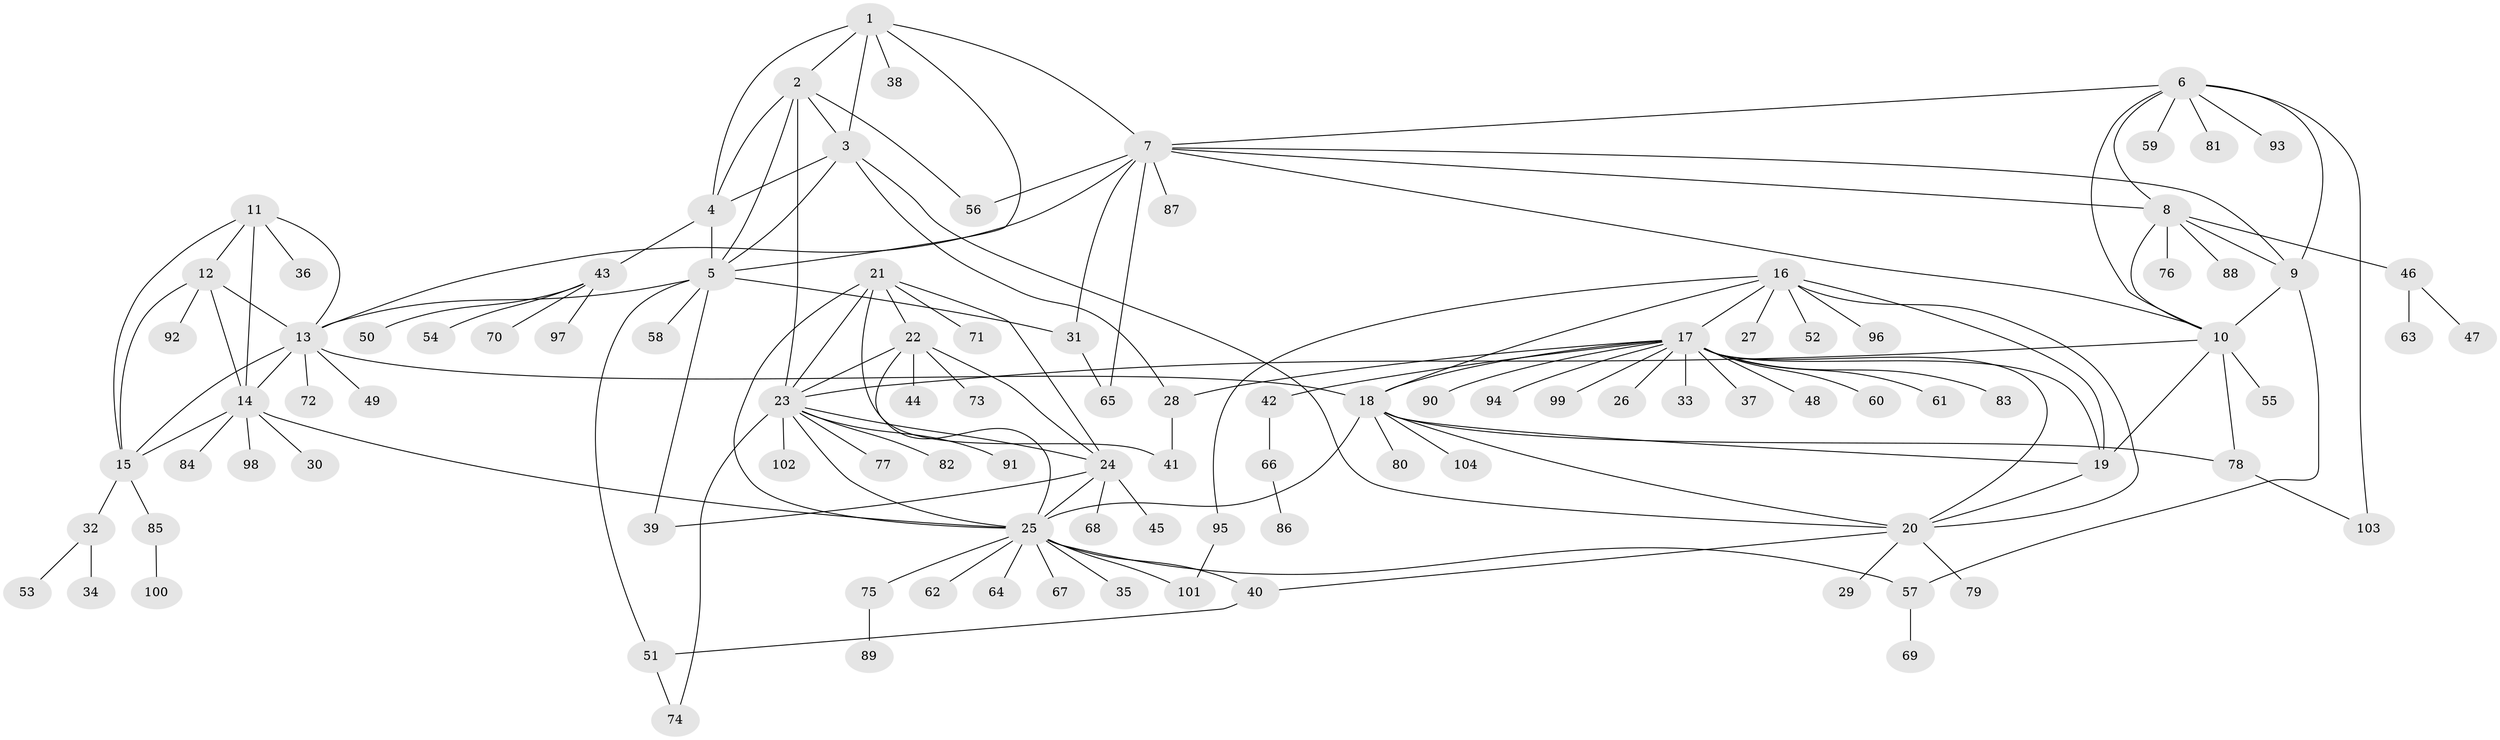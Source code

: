 // coarse degree distribution, {10: 0.025, 6: 0.0375, 8: 0.0125, 7: 0.0375, 3: 0.05, 9: 0.025, 11: 0.0125, 13: 0.025, 5: 0.0125, 1: 0.6375, 2: 0.1125, 4: 0.0125}
// Generated by graph-tools (version 1.1) at 2025/24/03/03/25 07:24:15]
// undirected, 104 vertices, 152 edges
graph export_dot {
graph [start="1"]
  node [color=gray90,style=filled];
  1;
  2;
  3;
  4;
  5;
  6;
  7;
  8;
  9;
  10;
  11;
  12;
  13;
  14;
  15;
  16;
  17;
  18;
  19;
  20;
  21;
  22;
  23;
  24;
  25;
  26;
  27;
  28;
  29;
  30;
  31;
  32;
  33;
  34;
  35;
  36;
  37;
  38;
  39;
  40;
  41;
  42;
  43;
  44;
  45;
  46;
  47;
  48;
  49;
  50;
  51;
  52;
  53;
  54;
  55;
  56;
  57;
  58;
  59;
  60;
  61;
  62;
  63;
  64;
  65;
  66;
  67;
  68;
  69;
  70;
  71;
  72;
  73;
  74;
  75;
  76;
  77;
  78;
  79;
  80;
  81;
  82;
  83;
  84;
  85;
  86;
  87;
  88;
  89;
  90;
  91;
  92;
  93;
  94;
  95;
  96;
  97;
  98;
  99;
  100;
  101;
  102;
  103;
  104;
  1 -- 2;
  1 -- 3;
  1 -- 4;
  1 -- 5;
  1 -- 7;
  1 -- 38;
  2 -- 3;
  2 -- 4;
  2 -- 5;
  2 -- 23;
  2 -- 56;
  3 -- 4;
  3 -- 5;
  3 -- 20;
  3 -- 28;
  4 -- 5;
  4 -- 43;
  5 -- 13;
  5 -- 31;
  5 -- 39;
  5 -- 51;
  5 -- 58;
  6 -- 7;
  6 -- 8;
  6 -- 9;
  6 -- 10;
  6 -- 59;
  6 -- 81;
  6 -- 93;
  6 -- 103;
  7 -- 8;
  7 -- 9;
  7 -- 10;
  7 -- 13;
  7 -- 31;
  7 -- 56;
  7 -- 65;
  7 -- 87;
  8 -- 9;
  8 -- 10;
  8 -- 46;
  8 -- 76;
  8 -- 88;
  9 -- 10;
  9 -- 57;
  10 -- 19;
  10 -- 23;
  10 -- 55;
  10 -- 78;
  11 -- 12;
  11 -- 13;
  11 -- 14;
  11 -- 15;
  11 -- 36;
  12 -- 13;
  12 -- 14;
  12 -- 15;
  12 -- 92;
  13 -- 14;
  13 -- 15;
  13 -- 18;
  13 -- 49;
  13 -- 72;
  14 -- 15;
  14 -- 25;
  14 -- 30;
  14 -- 84;
  14 -- 98;
  15 -- 32;
  15 -- 85;
  16 -- 17;
  16 -- 18;
  16 -- 19;
  16 -- 20;
  16 -- 27;
  16 -- 52;
  16 -- 95;
  16 -- 96;
  17 -- 18;
  17 -- 19;
  17 -- 20;
  17 -- 26;
  17 -- 28;
  17 -- 33;
  17 -- 37;
  17 -- 42;
  17 -- 48;
  17 -- 60;
  17 -- 61;
  17 -- 83;
  17 -- 90;
  17 -- 94;
  17 -- 99;
  18 -- 19;
  18 -- 20;
  18 -- 25;
  18 -- 78;
  18 -- 80;
  18 -- 104;
  19 -- 20;
  20 -- 29;
  20 -- 40;
  20 -- 79;
  21 -- 22;
  21 -- 23;
  21 -- 24;
  21 -- 25;
  21 -- 41;
  21 -- 71;
  22 -- 23;
  22 -- 24;
  22 -- 25;
  22 -- 44;
  22 -- 73;
  23 -- 24;
  23 -- 25;
  23 -- 74;
  23 -- 77;
  23 -- 82;
  23 -- 91;
  23 -- 102;
  24 -- 25;
  24 -- 39;
  24 -- 45;
  24 -- 68;
  25 -- 35;
  25 -- 40;
  25 -- 57;
  25 -- 62;
  25 -- 64;
  25 -- 67;
  25 -- 75;
  25 -- 101;
  28 -- 41;
  31 -- 65;
  32 -- 34;
  32 -- 53;
  40 -- 51;
  42 -- 66;
  43 -- 50;
  43 -- 54;
  43 -- 70;
  43 -- 97;
  46 -- 47;
  46 -- 63;
  51 -- 74;
  57 -- 69;
  66 -- 86;
  75 -- 89;
  78 -- 103;
  85 -- 100;
  95 -- 101;
}

